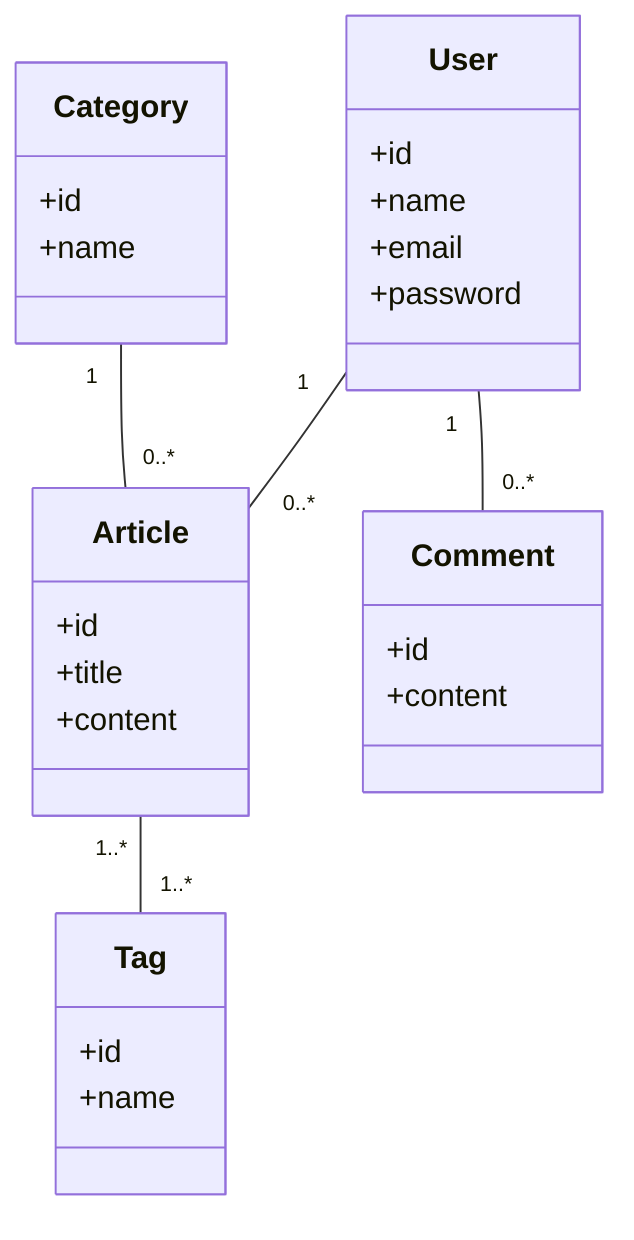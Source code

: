 classDiagram

    class User {
        +id
        +name
        +email
        +password
    }

    class Article {
        +id
        +title
        +content
    }

    class Category {
        +id
        +name
    }

    class Tag {
        +id
        +name
    }

    class Comment {
        +id
        +content
    }

User "1" -- "0..*" Article 
Category "1" -- "0..*" Article 
User "1" -- "0..*" Comment
Article "1..*" -- "1..*" Tag